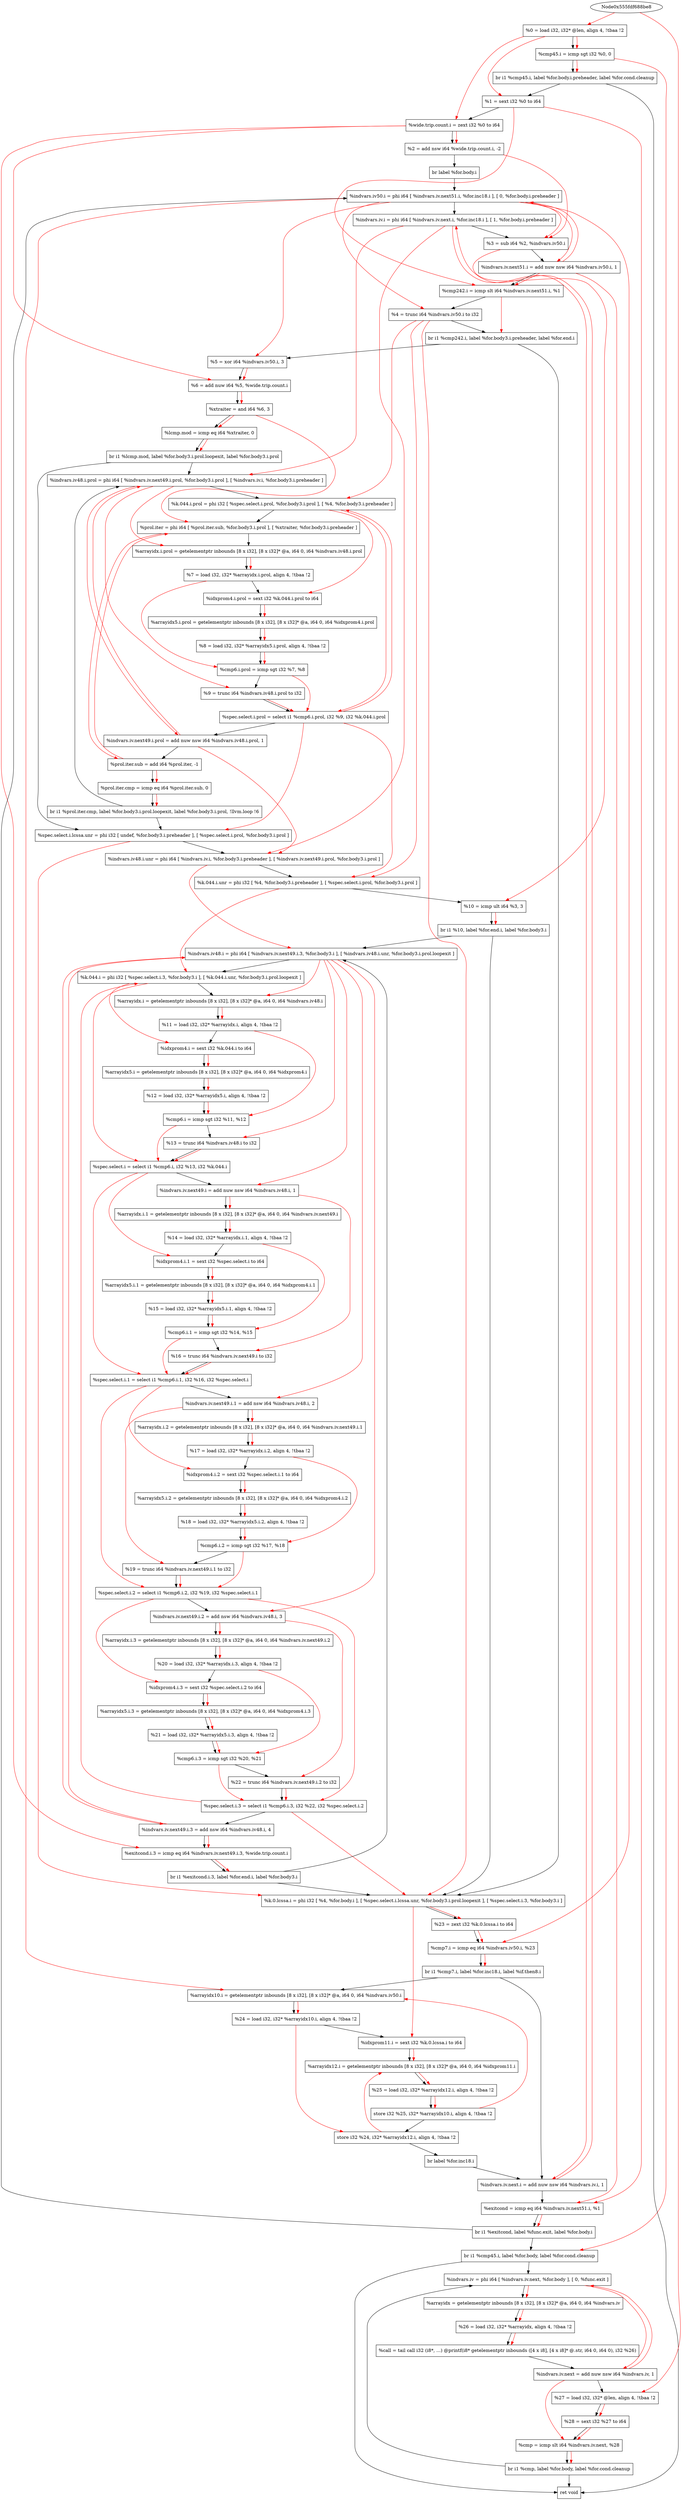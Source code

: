 digraph "CDFG for'main' function" {
	Node0x555fdf68a1b8[shape=record, label="  %0 = load i32, i32* @len, align 4, !tbaa !2"];
	Node0x555fdf68fc70[shape=record, label="  %cmp45.i = icmp sgt i32 %0, 0"];
	Node0x555fdf68fe88[shape=record, label="  br i1 %cmp45.i, label %for.body.i.preheader, label %for.cond.cleanup"];
	Node0x555fdf68a5e8[shape=record, label="  %1 = sext i32 %0 to i64"];
	Node0x555fdf68ff18[shape=record, label="  %wide.trip.count.i = zext i32 %0 to i64"];
	Node0x555fdf690020[shape=record, label="  %2 = add nsw i64 %wide.trip.count.i, -2"];
	Node0x555fdf690128[shape=record, label="  br label %for.body.i"];
	Node0x555fdf6902b8[shape=record, label="  %indvars.iv50.i = phi i64 [ %indvars.iv.next51.i, %for.inc18.i ], [ 0, %for.body.i.preheader ]"];
	Node0x555fdf690448[shape=record, label="  %indvars.iv.i = phi i64 [ %indvars.iv.next.i, %for.inc18.i ], [ 1, %for.body.i.preheader ]"];
	Node0x555fdf690510[shape=record, label="  %3 = sub i64 %2, %indvars.iv50.i"];
	Node0x555fdf690580[shape=record, label="  %indvars.iv.next51.i = add nuw nsw i64 %indvars.iv50.i, 1"];
	Node0x555fdf690620[shape=record, label="  %cmp242.i = icmp slt i64 %indvars.iv.next51.i, %1"];
	Node0x555fdf6900c8[shape=record, label="  %4 = trunc i64 %indvars.iv50.i to i32"];
	Node0x555fdf6909f8[shape=record, label="  br i1 %cmp242.i, label %for.body3.i.preheader, label %for.end.i"];
	Node0x555fdf690aa0[shape=record, label="  %5 = xor i64 %indvars.iv50.i, 3"];
	Node0x555fdf690b40[shape=record, label="  %6 = add nuw i64 %5, %wide.trip.count.i"];
	Node0x555fdf690bb0[shape=record, label="  %xtraiter = and i64 %6, 3"];
	Node0x555fdf690c20[shape=record, label="  %lcmp.mod = icmp eq i64 %xtraiter, 0"];
	Node0x555fdf690e78[shape=record, label="  br i1 %lcmp.mod, label %for.body3.i.prol.loopexit, label %for.body3.i.prol"];
	Node0x555fdf690fc8[shape=record, label="  %indvars.iv48.i.prol = phi i64 [ %indvars.iv.next49.i.prol, %for.body3.i.prol ], [ %indvars.iv.i, %for.body3.i.preheader ]"];
	Node0x555fdf691158[shape=record, label="  %k.044.i.prol = phi i32 [ %spec.select.i.prol, %for.body3.i.prol ], [ %4, %for.body3.i.preheader ]"];
	Node0x555fdf68d578[shape=record, label="  %prol.iter = phi i64 [ %prol.iter.sub, %for.body3.i.prol ], [ %xtraiter, %for.body3.i.preheader ]"];
	Node0x555fdf68d688[shape=record, label="  %arrayidx.i.prol = getelementptr inbounds [8 x i32], [8 x i32]* @a, i64 0, i64 %indvars.iv48.i.prol"];
	Node0x555fdf68d6f8[shape=record, label="  %7 = load i32, i32* %arrayidx.i.prol, align 4, !tbaa !2"];
	Node0x555fdf68d758[shape=record, label="  %idxprom4.i.prol = sext i32 %k.044.i.prol to i64"];
	Node0x555fdf68d818[shape=record, label="  %arrayidx5.i.prol = getelementptr inbounds [8 x i32], [8 x i32]* @a, i64 0, i64 %idxprom4.i.prol"];
	Node0x555fdf68d8e8[shape=record, label="  %8 = load i32, i32* %arrayidx5.i.prol, align 4, !tbaa !2"];
	Node0x555fdf68d9f0[shape=record, label="  %cmp6.i.prol = icmp sgt i32 %7, %8"];
	Node0x555fdf68da78[shape=record, label="  %9 = trunc i64 %indvars.iv48.i.prol to i32"];
	Node0x555fdf68db08[shape=record, label="  %spec.select.i.prol = select i1 %cmp6.i.prol, i32 %9, i32 %k.044.i.prol"];
	Node0x555fdf68db80[shape=record, label="  %indvars.iv.next49.i.prol = add nuw nsw i64 %indvars.iv48.i.prol, 1"];
	Node0x555fdf68dbf0[shape=record, label="  %prol.iter.sub = add i64 %prol.iter, -1"];
	Node0x555fdf68dc60[shape=record, label="  %prol.iter.cmp = icmp eq i64 %prol.iter.sub, 0"];
	Node0x555fdf692598[shape=record, label="  br i1 %prol.iter.cmp, label %for.body3.i.prol.loopexit, label %for.body3.i.prol, !llvm.loop !6"];
	Node0x555fdf690668[shape=record, label="  %spec.select.i.lcssa.unr = phi i32 [ undef, %for.body3.i.preheader ], [ %spec.select.i.prol, %for.body3.i.prol ]"];
	Node0x555fdf692748[shape=record, label="  %indvars.iv48.i.unr = phi i64 [ %indvars.iv.i, %for.body3.i.preheader ], [ %indvars.iv.next49.i.prol, %for.body3.i.prol ]"];
	Node0x555fdf6927e8[shape=record, label="  %k.044.i.unr = phi i32 [ %4, %for.body3.i.preheader ], [ %spec.select.i.prol, %for.body3.i.prol ]"];
	Node0x555fdf6928b0[shape=record, label="  %10 = icmp ult i64 %3, 3"];
	Node0x555fdf692988[shape=record, label="  br i1 %10, label %for.end.i, label %for.body3.i"];
	Node0x555fdf6929d8[shape=record, label="  %indvars.iv48.i = phi i64 [ %indvars.iv.next49.i.3, %for.body3.i ], [ %indvars.iv48.i.unr, %for.body3.i.prol.loopexit ]"];
	Node0x555fdf692b08[shape=record, label="  %k.044.i = phi i32 [ %spec.select.i.3, %for.body3.i ], [ %k.044.i.unr, %for.body3.i.prol.loopexit ]"];
	Node0x555fdf692c08[shape=record, label="  %arrayidx.i = getelementptr inbounds [8 x i32], [8 x i32]* @a, i64 0, i64 %indvars.iv48.i"];
	Node0x555fdf690de8[shape=record, label="  %11 = load i32, i32* %arrayidx.i, align 4, !tbaa !2"];
	Node0x555fdf6910d8[shape=record, label="  %idxprom4.i = sext i32 %k.044.i to i64"];
	Node0x555fdf692ca8[shape=record, label="  %arrayidx5.i = getelementptr inbounds [8 x i32], [8 x i32]* @a, i64 0, i64 %idxprom4.i"];
	Node0x555fdf692d48[shape=record, label="  %12 = load i32, i32* %arrayidx5.i, align 4, !tbaa !2"];
	Node0x555fdf692dc0[shape=record, label="  %cmp6.i = icmp sgt i32 %11, %12"];
	Node0x555fdf692e38[shape=record, label="  %13 = trunc i64 %indvars.iv48.i to i32"];
	Node0x555fdf692ec8[shape=record, label="  %spec.select.i = select i1 %cmp6.i, i32 %13, i32 %k.044.i"];
	Node0x555fdf692fa0[shape=record, label="  %indvars.iv.next49.i = add nuw nsw i64 %indvars.iv48.i, 1"];
	Node0x555fdf6930b8[shape=record, label="  %arrayidx.i.1 = getelementptr inbounds [8 x i32], [8 x i32]* @a, i64 0, i64 %indvars.iv.next49.i"];
	Node0x555fdf693128[shape=record, label="  %14 = load i32, i32* %arrayidx.i.1, align 4, !tbaa !2"];
	Node0x555fdf693188[shape=record, label="  %idxprom4.i.1 = sext i32 %spec.select.i to i64"];
	Node0x555fdf693218[shape=record, label="  %arrayidx5.i.1 = getelementptr inbounds [8 x i32], [8 x i32]* @a, i64 0, i64 %idxprom4.i.1"];
	Node0x555fdf6932b8[shape=record, label="  %15 = load i32, i32* %arrayidx5.i.1, align 4, !tbaa !2"];
	Node0x555fdf693330[shape=record, label="  %cmp6.i.1 = icmp sgt i32 %14, %15"];
	Node0x555fdf693418[shape=record, label="  %16 = trunc i64 %indvars.iv.next49.i to i32"];
	Node0x555fdf68d978[shape=record, label="  %spec.select.i.1 = select i1 %cmp6.i.1, i32 %16, i32 %spec.select.i"];
	Node0x555fdf693490[shape=record, label="  %indvars.iv.next49.i.1 = add nsw i64 %indvars.iv48.i, 2"];
	Node0x555fdf693578[shape=record, label="  %arrayidx.i.2 = getelementptr inbounds [8 x i32], [8 x i32]* @a, i64 0, i64 %indvars.iv.next49.i.1"];
	Node0x555fdf6935e8[shape=record, label="  %17 = load i32, i32* %arrayidx.i.2, align 4, !tbaa !2"];
	Node0x555fdf693648[shape=record, label="  %idxprom4.i.2 = sext i32 %spec.select.i.1 to i64"];
	Node0x555fdf6936d8[shape=record, label="  %arrayidx5.i.2 = getelementptr inbounds [8 x i32], [8 x i32]* @a, i64 0, i64 %idxprom4.i.2"];
	Node0x555fdf693d98[shape=record, label="  %18 = load i32, i32* %arrayidx5.i.2, align 4, !tbaa !2"];
	Node0x555fdf693e10[shape=record, label="  %cmp6.i.2 = icmp sgt i32 %17, %18"];
	Node0x555fdf693ef8[shape=record, label="  %19 = trunc i64 %indvars.iv.next49.i.1 to i32"];
	Node0x555fdf693f88[shape=record, label="  %spec.select.i.2 = select i1 %cmp6.i.2, i32 %19, i32 %spec.select.i.1"];
	Node0x555fdf694000[shape=record, label="  %indvars.iv.next49.i.2 = add nsw i64 %indvars.iv48.i, 3"];
	Node0x555fdf6940e8[shape=record, label="  %arrayidx.i.3 = getelementptr inbounds [8 x i32], [8 x i32]* @a, i64 0, i64 %indvars.iv.next49.i.2"];
	Node0x555fdf694158[shape=record, label="  %20 = load i32, i32* %arrayidx.i.3, align 4, !tbaa !2"];
	Node0x555fdf6941b8[shape=record, label="  %idxprom4.i.3 = sext i32 %spec.select.i.2 to i64"];
	Node0x555fdf694248[shape=record, label="  %arrayidx5.i.3 = getelementptr inbounds [8 x i32], [8 x i32]* @a, i64 0, i64 %idxprom4.i.3"];
	Node0x555fdf6942e8[shape=record, label="  %21 = load i32, i32* %arrayidx5.i.3, align 4, !tbaa !2"];
	Node0x555fdf694360[shape=record, label="  %cmp6.i.3 = icmp sgt i32 %20, %21"];
	Node0x555fdf694448[shape=record, label="  %22 = trunc i64 %indvars.iv.next49.i.2 to i32"];
	Node0x555fdf6944d8[shape=record, label="  %spec.select.i.3 = select i1 %cmp6.i.3, i32 %22, i32 %spec.select.i.2"];
	Node0x555fdf694550[shape=record, label="  %indvars.iv.next49.i.3 = add nsw i64 %indvars.iv48.i, 4"];
	Node0x555fdf6945c0[shape=record, label="  %exitcond.i.3 = icmp eq i64 %indvars.iv.next49.i.3, %wide.trip.count.i"];
	Node0x555fdf694648[shape=record, label="  br i1 %exitcond.i.3, label %for.end.i, label %for.body3.i"];
	Node0x555fdf694698[shape=record, label="  %k.0.lcssa.i = phi i32 [ %4, %for.body.i ], [ %spec.select.i.lcssa.unr, %for.body3.i.prol.loopexit ], [ %spec.select.i.3, %for.body3.i ]"];
	Node0x555fdf690968[shape=record, label="  %23 = zext i32 %k.0.lcssa.i to i64"];
	Node0x555fdf694780[shape=record, label="  %cmp7.i = icmp eq i64 %indvars.iv50.i, %23"];
	Node0x555fdf694858[shape=record, label="  br i1 %cmp7.i, label %for.inc18.i, label %if.then8.i"];
	Node0x555fdf6948e8[shape=record, label="  %arrayidx10.i = getelementptr inbounds [8 x i32], [8 x i32]* @a, i64 0, i64 %indvars.iv50.i"];
	Node0x555fdf690718[shape=record, label="  %24 = load i32, i32* %arrayidx10.i, align 4, !tbaa !2"];
	Node0x555fdf68d4c8[shape=record, label="  %idxprom11.i = sext i32 %k.0.lcssa.i to i64"];
	Node0x555fdf694988[shape=record, label="  %arrayidx12.i = getelementptr inbounds [8 x i32], [8 x i32]* @a, i64 0, i64 %idxprom11.i"];
	Node0x555fdf694a28[shape=record, label="  %25 = load i32, i32* %arrayidx12.i, align 4, !tbaa !2"];
	Node0x555fdf694aa0[shape=record, label="  store i32 %25, i32* %arrayidx10.i, align 4, !tbaa !2"];
	Node0x555fdf694b20[shape=record, label="  store i32 %24, i32* %arrayidx12.i, align 4, !tbaa !2"];
	Node0x555fdf694b88[shape=record, label="  br label %for.inc18.i"];
	Node0x555fdf694c30[shape=record, label="  %indvars.iv.next.i = add nuw nsw i64 %indvars.iv.i, 1"];
	Node0x555fdf694cd0[shape=record, label="  %exitcond = icmp eq i64 %indvars.iv.next51.i, %1"];
	Node0x555fdf694da8[shape=record, label="  br i1 %exitcond, label %func.exit, label %for.body.i"];
	Node0x555fdf694ee8[shape=record, label="  br i1 %cmp45.i, label %for.body, label %for.cond.cleanup"];
	Node0x555fdf694f30[shape=record, label="  ret void"];
	Node0x555fdf694f78[shape=record, label="  %indvars.iv = phi i64 [ %indvars.iv.next, %for.body ], [ 0, %func.exit ]"];
	Node0x555fdf695088[shape=record, label="  %arrayidx = getelementptr inbounds [8 x i32], [8 x i32]* @a, i64 0, i64 %indvars.iv"];
	Node0x555fdf68fdd8[shape=record, label="  %26 = load i32, i32* %arrayidx, align 4, !tbaa !2"];
	Node0x555fdf6954a8[shape=record, label="  %call = tail call i32 (i8*, ...) @printf(i8* getelementptr inbounds ([4 x i8], [4 x i8]* @.str, i64 0, i64 0), i32 %26)"];
	Node0x555fdf695580[shape=record, label="  %indvars.iv.next = add nuw nsw i64 %indvars.iv, 1"];
	Node0x555fdf6903c8[shape=record, label="  %27 = load i32, i32* @len, align 4, !tbaa !2"];
	Node0x555fdf6955d8[shape=record, label="  %28 = sext i32 %27 to i64"];
	Node0x555fdf695650[shape=record, label="  %cmp = icmp slt i64 %indvars.iv.next, %28"];
	Node0x555fdf695728[shape=record, label="  br i1 %cmp, label %for.body, label %for.cond.cleanup"];
	Node0x555fdf68a1b8 -> Node0x555fdf68fc70
	Node0x555fdf68fc70 -> Node0x555fdf68fe88
	Node0x555fdf68fe88 -> Node0x555fdf68a5e8
	Node0x555fdf68fe88 -> Node0x555fdf694f30
	Node0x555fdf68a5e8 -> Node0x555fdf68ff18
	Node0x555fdf68ff18 -> Node0x555fdf690020
	Node0x555fdf690020 -> Node0x555fdf690128
	Node0x555fdf690128 -> Node0x555fdf6902b8
	Node0x555fdf6902b8 -> Node0x555fdf690448
	Node0x555fdf690448 -> Node0x555fdf690510
	Node0x555fdf690510 -> Node0x555fdf690580
	Node0x555fdf690580 -> Node0x555fdf690620
	Node0x555fdf690620 -> Node0x555fdf6900c8
	Node0x555fdf6900c8 -> Node0x555fdf6909f8
	Node0x555fdf6909f8 -> Node0x555fdf690aa0
	Node0x555fdf6909f8 -> Node0x555fdf694698
	Node0x555fdf690aa0 -> Node0x555fdf690b40
	Node0x555fdf690b40 -> Node0x555fdf690bb0
	Node0x555fdf690bb0 -> Node0x555fdf690c20
	Node0x555fdf690c20 -> Node0x555fdf690e78
	Node0x555fdf690e78 -> Node0x555fdf690668
	Node0x555fdf690e78 -> Node0x555fdf690fc8
	Node0x555fdf690fc8 -> Node0x555fdf691158
	Node0x555fdf691158 -> Node0x555fdf68d578
	Node0x555fdf68d578 -> Node0x555fdf68d688
	Node0x555fdf68d688 -> Node0x555fdf68d6f8
	Node0x555fdf68d6f8 -> Node0x555fdf68d758
	Node0x555fdf68d758 -> Node0x555fdf68d818
	Node0x555fdf68d818 -> Node0x555fdf68d8e8
	Node0x555fdf68d8e8 -> Node0x555fdf68d9f0
	Node0x555fdf68d9f0 -> Node0x555fdf68da78
	Node0x555fdf68da78 -> Node0x555fdf68db08
	Node0x555fdf68db08 -> Node0x555fdf68db80
	Node0x555fdf68db80 -> Node0x555fdf68dbf0
	Node0x555fdf68dbf0 -> Node0x555fdf68dc60
	Node0x555fdf68dc60 -> Node0x555fdf692598
	Node0x555fdf692598 -> Node0x555fdf690668
	Node0x555fdf692598 -> Node0x555fdf690fc8
	Node0x555fdf690668 -> Node0x555fdf692748
	Node0x555fdf692748 -> Node0x555fdf6927e8
	Node0x555fdf6927e8 -> Node0x555fdf6928b0
	Node0x555fdf6928b0 -> Node0x555fdf692988
	Node0x555fdf692988 -> Node0x555fdf694698
	Node0x555fdf692988 -> Node0x555fdf6929d8
	Node0x555fdf6929d8 -> Node0x555fdf692b08
	Node0x555fdf692b08 -> Node0x555fdf692c08
	Node0x555fdf692c08 -> Node0x555fdf690de8
	Node0x555fdf690de8 -> Node0x555fdf6910d8
	Node0x555fdf6910d8 -> Node0x555fdf692ca8
	Node0x555fdf692ca8 -> Node0x555fdf692d48
	Node0x555fdf692d48 -> Node0x555fdf692dc0
	Node0x555fdf692dc0 -> Node0x555fdf692e38
	Node0x555fdf692e38 -> Node0x555fdf692ec8
	Node0x555fdf692ec8 -> Node0x555fdf692fa0
	Node0x555fdf692fa0 -> Node0x555fdf6930b8
	Node0x555fdf6930b8 -> Node0x555fdf693128
	Node0x555fdf693128 -> Node0x555fdf693188
	Node0x555fdf693188 -> Node0x555fdf693218
	Node0x555fdf693218 -> Node0x555fdf6932b8
	Node0x555fdf6932b8 -> Node0x555fdf693330
	Node0x555fdf693330 -> Node0x555fdf693418
	Node0x555fdf693418 -> Node0x555fdf68d978
	Node0x555fdf68d978 -> Node0x555fdf693490
	Node0x555fdf693490 -> Node0x555fdf693578
	Node0x555fdf693578 -> Node0x555fdf6935e8
	Node0x555fdf6935e8 -> Node0x555fdf693648
	Node0x555fdf693648 -> Node0x555fdf6936d8
	Node0x555fdf6936d8 -> Node0x555fdf693d98
	Node0x555fdf693d98 -> Node0x555fdf693e10
	Node0x555fdf693e10 -> Node0x555fdf693ef8
	Node0x555fdf693ef8 -> Node0x555fdf693f88
	Node0x555fdf693f88 -> Node0x555fdf694000
	Node0x555fdf694000 -> Node0x555fdf6940e8
	Node0x555fdf6940e8 -> Node0x555fdf694158
	Node0x555fdf694158 -> Node0x555fdf6941b8
	Node0x555fdf6941b8 -> Node0x555fdf694248
	Node0x555fdf694248 -> Node0x555fdf6942e8
	Node0x555fdf6942e8 -> Node0x555fdf694360
	Node0x555fdf694360 -> Node0x555fdf694448
	Node0x555fdf694448 -> Node0x555fdf6944d8
	Node0x555fdf6944d8 -> Node0x555fdf694550
	Node0x555fdf694550 -> Node0x555fdf6945c0
	Node0x555fdf6945c0 -> Node0x555fdf694648
	Node0x555fdf694648 -> Node0x555fdf694698
	Node0x555fdf694648 -> Node0x555fdf6929d8
	Node0x555fdf694698 -> Node0x555fdf690968
	Node0x555fdf690968 -> Node0x555fdf694780
	Node0x555fdf694780 -> Node0x555fdf694858
	Node0x555fdf694858 -> Node0x555fdf694c30
	Node0x555fdf694858 -> Node0x555fdf6948e8
	Node0x555fdf6948e8 -> Node0x555fdf690718
	Node0x555fdf690718 -> Node0x555fdf68d4c8
	Node0x555fdf68d4c8 -> Node0x555fdf694988
	Node0x555fdf694988 -> Node0x555fdf694a28
	Node0x555fdf694a28 -> Node0x555fdf694aa0
	Node0x555fdf694aa0 -> Node0x555fdf694b20
	Node0x555fdf694b20 -> Node0x555fdf694b88
	Node0x555fdf694b88 -> Node0x555fdf694c30
	Node0x555fdf694c30 -> Node0x555fdf694cd0
	Node0x555fdf694cd0 -> Node0x555fdf694da8
	Node0x555fdf694da8 -> Node0x555fdf694ee8
	Node0x555fdf694da8 -> Node0x555fdf6902b8
	Node0x555fdf694ee8 -> Node0x555fdf694f78
	Node0x555fdf694ee8 -> Node0x555fdf694f30
	Node0x555fdf694f78 -> Node0x555fdf695088
	Node0x555fdf695088 -> Node0x555fdf68fdd8
	Node0x555fdf68fdd8 -> Node0x555fdf6954a8
	Node0x555fdf6954a8 -> Node0x555fdf695580
	Node0x555fdf695580 -> Node0x555fdf6903c8
	Node0x555fdf6903c8 -> Node0x555fdf6955d8
	Node0x555fdf6955d8 -> Node0x555fdf695650
	Node0x555fdf695650 -> Node0x555fdf695728
	Node0x555fdf695728 -> Node0x555fdf694f78
	Node0x555fdf695728 -> Node0x555fdf694f30
edge [color=red]
	Node0x555fdf688be8 -> Node0x555fdf68a1b8
	Node0x555fdf68a1b8 -> Node0x555fdf68fc70
	Node0x555fdf68fc70 -> Node0x555fdf68fe88
	Node0x555fdf68a1b8 -> Node0x555fdf68a5e8
	Node0x555fdf68a1b8 -> Node0x555fdf68ff18
	Node0x555fdf68ff18 -> Node0x555fdf690020
	Node0x555fdf690580 -> Node0x555fdf6902b8
	Node0x555fdf694c30 -> Node0x555fdf690448
	Node0x555fdf690020 -> Node0x555fdf690510
	Node0x555fdf6902b8 -> Node0x555fdf690510
	Node0x555fdf6902b8 -> Node0x555fdf690580
	Node0x555fdf690580 -> Node0x555fdf690620
	Node0x555fdf68a5e8 -> Node0x555fdf690620
	Node0x555fdf6902b8 -> Node0x555fdf6900c8
	Node0x555fdf690620 -> Node0x555fdf6909f8
	Node0x555fdf6902b8 -> Node0x555fdf690aa0
	Node0x555fdf690aa0 -> Node0x555fdf690b40
	Node0x555fdf68ff18 -> Node0x555fdf690b40
	Node0x555fdf690b40 -> Node0x555fdf690bb0
	Node0x555fdf690bb0 -> Node0x555fdf690c20
	Node0x555fdf690c20 -> Node0x555fdf690e78
	Node0x555fdf68db80 -> Node0x555fdf690fc8
	Node0x555fdf690448 -> Node0x555fdf690fc8
	Node0x555fdf68db08 -> Node0x555fdf691158
	Node0x555fdf6900c8 -> Node0x555fdf691158
	Node0x555fdf68dbf0 -> Node0x555fdf68d578
	Node0x555fdf690bb0 -> Node0x555fdf68d578
	Node0x555fdf690fc8 -> Node0x555fdf68d688
	Node0x555fdf68d688 -> Node0x555fdf68d6f8
	Node0x555fdf691158 -> Node0x555fdf68d758
	Node0x555fdf68d758 -> Node0x555fdf68d818
	Node0x555fdf68d818 -> Node0x555fdf68d8e8
	Node0x555fdf68d6f8 -> Node0x555fdf68d9f0
	Node0x555fdf68d8e8 -> Node0x555fdf68d9f0
	Node0x555fdf690fc8 -> Node0x555fdf68da78
	Node0x555fdf68d9f0 -> Node0x555fdf68db08
	Node0x555fdf68da78 -> Node0x555fdf68db08
	Node0x555fdf691158 -> Node0x555fdf68db08
	Node0x555fdf690fc8 -> Node0x555fdf68db80
	Node0x555fdf68d578 -> Node0x555fdf68dbf0
	Node0x555fdf68dbf0 -> Node0x555fdf68dc60
	Node0x555fdf68dc60 -> Node0x555fdf692598
	Node0x555fdf68db08 -> Node0x555fdf690668
	Node0x555fdf690448 -> Node0x555fdf692748
	Node0x555fdf68db80 -> Node0x555fdf692748
	Node0x555fdf6900c8 -> Node0x555fdf6927e8
	Node0x555fdf68db08 -> Node0x555fdf6927e8
	Node0x555fdf690510 -> Node0x555fdf6928b0
	Node0x555fdf6928b0 -> Node0x555fdf692988
	Node0x555fdf694550 -> Node0x555fdf6929d8
	Node0x555fdf692748 -> Node0x555fdf6929d8
	Node0x555fdf6944d8 -> Node0x555fdf692b08
	Node0x555fdf6927e8 -> Node0x555fdf692b08
	Node0x555fdf6929d8 -> Node0x555fdf692c08
	Node0x555fdf692c08 -> Node0x555fdf690de8
	Node0x555fdf692b08 -> Node0x555fdf6910d8
	Node0x555fdf6910d8 -> Node0x555fdf692ca8
	Node0x555fdf692ca8 -> Node0x555fdf692d48
	Node0x555fdf690de8 -> Node0x555fdf692dc0
	Node0x555fdf692d48 -> Node0x555fdf692dc0
	Node0x555fdf6929d8 -> Node0x555fdf692e38
	Node0x555fdf692dc0 -> Node0x555fdf692ec8
	Node0x555fdf692e38 -> Node0x555fdf692ec8
	Node0x555fdf692b08 -> Node0x555fdf692ec8
	Node0x555fdf6929d8 -> Node0x555fdf692fa0
	Node0x555fdf692fa0 -> Node0x555fdf6930b8
	Node0x555fdf6930b8 -> Node0x555fdf693128
	Node0x555fdf692ec8 -> Node0x555fdf693188
	Node0x555fdf693188 -> Node0x555fdf693218
	Node0x555fdf693218 -> Node0x555fdf6932b8
	Node0x555fdf693128 -> Node0x555fdf693330
	Node0x555fdf6932b8 -> Node0x555fdf693330
	Node0x555fdf692fa0 -> Node0x555fdf693418
	Node0x555fdf693330 -> Node0x555fdf68d978
	Node0x555fdf693418 -> Node0x555fdf68d978
	Node0x555fdf692ec8 -> Node0x555fdf68d978
	Node0x555fdf6929d8 -> Node0x555fdf693490
	Node0x555fdf693490 -> Node0x555fdf693578
	Node0x555fdf693578 -> Node0x555fdf6935e8
	Node0x555fdf68d978 -> Node0x555fdf693648
	Node0x555fdf693648 -> Node0x555fdf6936d8
	Node0x555fdf6936d8 -> Node0x555fdf693d98
	Node0x555fdf6935e8 -> Node0x555fdf693e10
	Node0x555fdf693d98 -> Node0x555fdf693e10
	Node0x555fdf693490 -> Node0x555fdf693ef8
	Node0x555fdf693e10 -> Node0x555fdf693f88
	Node0x555fdf693ef8 -> Node0x555fdf693f88
	Node0x555fdf68d978 -> Node0x555fdf693f88
	Node0x555fdf6929d8 -> Node0x555fdf694000
	Node0x555fdf694000 -> Node0x555fdf6940e8
	Node0x555fdf6940e8 -> Node0x555fdf694158
	Node0x555fdf693f88 -> Node0x555fdf6941b8
	Node0x555fdf6941b8 -> Node0x555fdf694248
	Node0x555fdf694248 -> Node0x555fdf6942e8
	Node0x555fdf694158 -> Node0x555fdf694360
	Node0x555fdf6942e8 -> Node0x555fdf694360
	Node0x555fdf694000 -> Node0x555fdf694448
	Node0x555fdf694360 -> Node0x555fdf6944d8
	Node0x555fdf694448 -> Node0x555fdf6944d8
	Node0x555fdf693f88 -> Node0x555fdf6944d8
	Node0x555fdf6929d8 -> Node0x555fdf694550
	Node0x555fdf694550 -> Node0x555fdf6945c0
	Node0x555fdf68ff18 -> Node0x555fdf6945c0
	Node0x555fdf6945c0 -> Node0x555fdf694648
	Node0x555fdf6900c8 -> Node0x555fdf694698
	Node0x555fdf690668 -> Node0x555fdf694698
	Node0x555fdf6944d8 -> Node0x555fdf694698
	Node0x555fdf694698 -> Node0x555fdf690968
	Node0x555fdf6902b8 -> Node0x555fdf694780
	Node0x555fdf690968 -> Node0x555fdf694780
	Node0x555fdf694780 -> Node0x555fdf694858
	Node0x555fdf6902b8 -> Node0x555fdf6948e8
	Node0x555fdf6948e8 -> Node0x555fdf690718
	Node0x555fdf694698 -> Node0x555fdf68d4c8
	Node0x555fdf68d4c8 -> Node0x555fdf694988
	Node0x555fdf694988 -> Node0x555fdf694a28
	Node0x555fdf694a28 -> Node0x555fdf694aa0
	Node0x555fdf694aa0 -> Node0x555fdf6948e8
	Node0x555fdf690718 -> Node0x555fdf694b20
	Node0x555fdf694b20 -> Node0x555fdf694988
	Node0x555fdf690448 -> Node0x555fdf694c30
	Node0x555fdf690580 -> Node0x555fdf694cd0
	Node0x555fdf68a5e8 -> Node0x555fdf694cd0
	Node0x555fdf694cd0 -> Node0x555fdf694da8
	Node0x555fdf68fc70 -> Node0x555fdf694ee8
	Node0x555fdf695580 -> Node0x555fdf694f78
	Node0x555fdf694f78 -> Node0x555fdf695088
	Node0x555fdf695088 -> Node0x555fdf68fdd8
	Node0x555fdf68fdd8 -> Node0x555fdf6954a8
	Node0x555fdf694f78 -> Node0x555fdf695580
	Node0x555fdf688be8 -> Node0x555fdf6903c8
	Node0x555fdf6903c8 -> Node0x555fdf6955d8
	Node0x555fdf695580 -> Node0x555fdf695650
	Node0x555fdf6955d8 -> Node0x555fdf695650
	Node0x555fdf695650 -> Node0x555fdf695728
}
